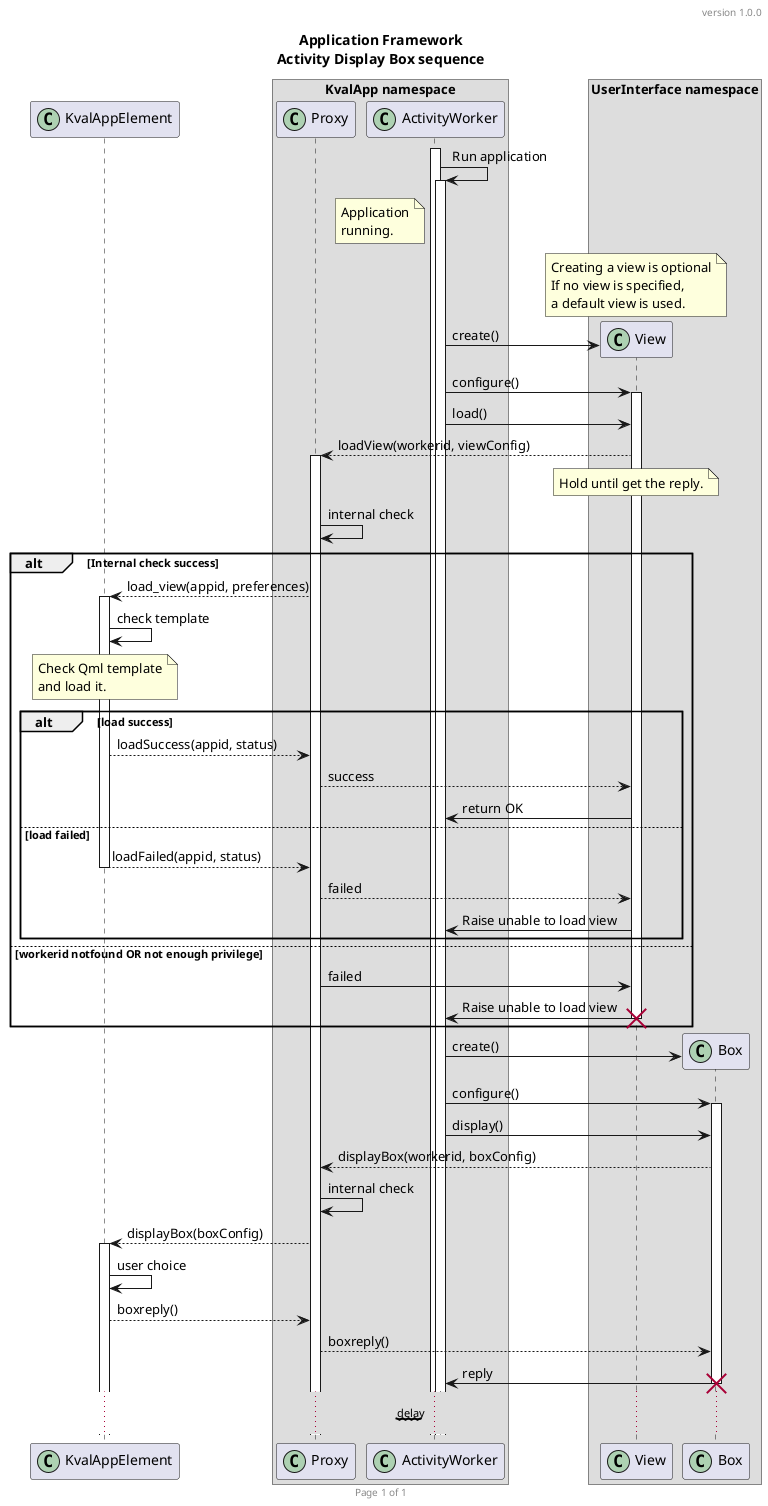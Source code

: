 @startuml

header version 1.0.0
title Application Framework\nActivity Display Box sequence

participant KvalAppElement << (C,#ADD1B2) >>
box "KvalApp namespace" 
participant Proxy << (C,#ADD1B2) >>
participant ActivityWorker << (C,#ADD1B2) >>
end box
box "UserInterface namespace" 
    participant View << (C,#ADD1B2) >>
    participant Box << (C,#ADD1B2) >>
end box


activate ActivityWorker
ActivityWorker -> ActivityWorker: Run application
activate ActivityWorker
note left of ActivityWorker : Application\nrunning.


create View
note over of View: Creating a view is optional\nIf no view is specified,\na default view is used.
ActivityWorker -> View: create()
ActivityWorker -> View: configure()
activate View
ActivityWorker -> View: load()
View --> Proxy: loadView(workerid, viewConfig)
note over View: Hold until get the reply.
activate Proxy
Proxy -> Proxy: internal check

alt Internal check success
Proxy --> KvalAppElement: load_view(appid, preferences)
activate KvalAppElement
KvalAppElement -> KvalAppElement: check template
note over KvalAppElement: Check Qml template\nand load it.
alt load success
KvalAppElement --> Proxy: loadSuccess(appid, status)
Proxy --> View: success
View -> ActivityWorker: return OK
else load failed
KvalAppElement --> Proxy: loadFailed(appid, status)
deactivate KvalAppElement
Proxy --> View: failed
View -> ActivityWorker: Raise unable to load view
end
else workerid notfound OR not enough privilege
Proxy -> View: failed
View -> ActivityWorker: Raise unable to load view
destroy View
end
create Box
ActivityWorker -> Box: create()
ActivityWorker -> Box: configure()
activate Box
ActivityWorker -> Box: display()
Box --> Proxy: displayBox(workerid, boxConfig)
Proxy -> Proxy: internal check
Proxy --> KvalAppElement: displayBox(boxConfig)
activate KvalAppElement
KvalAppElement -> KvalAppElement: user choice
KvalAppElement --> Proxy: boxreply()
Proxy --> Box: boxreply()
Box -> ActivityWorker: reply
destroy Box
... ~~delay~~ ...

footer Page %page% of %lastpage%
@enduml
